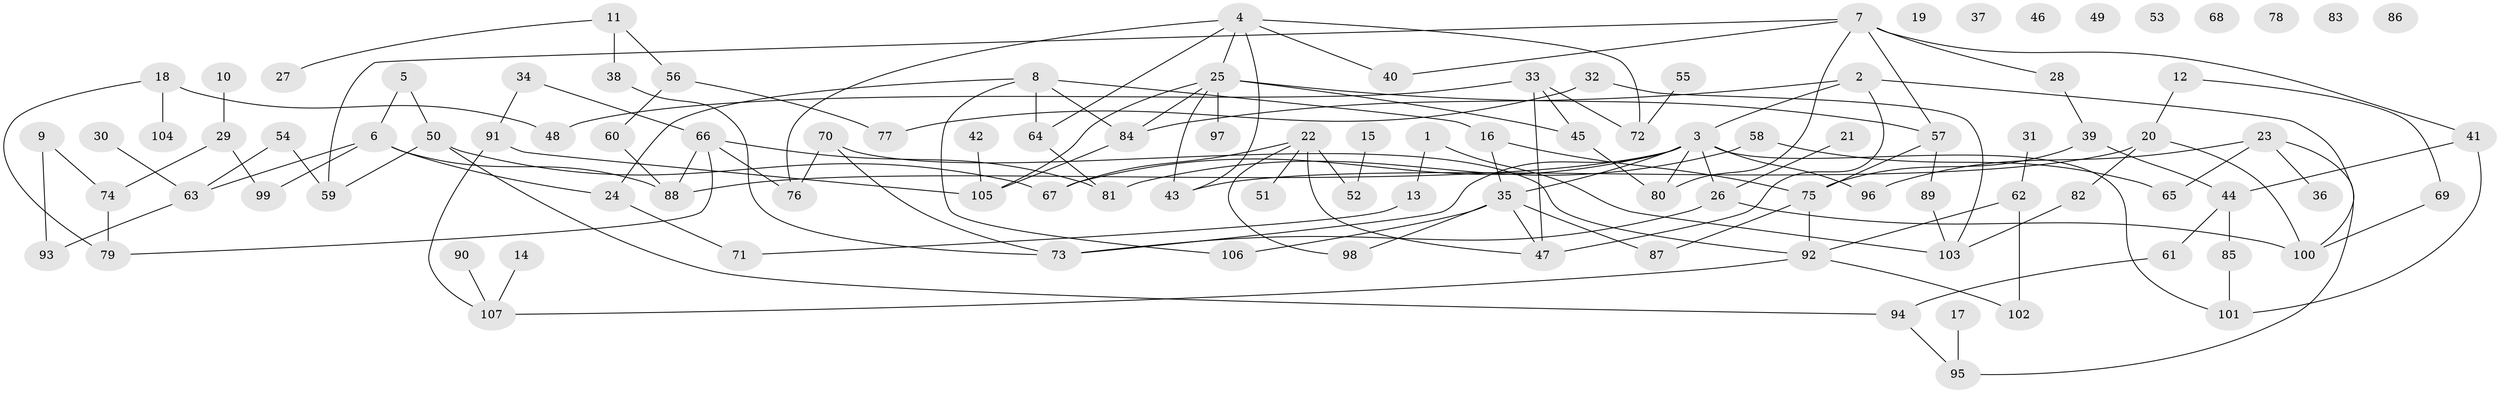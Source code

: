 // coarse degree distribution, {4: 0.046511627906976744, 13: 0.023255813953488372, 10: 0.046511627906976744, 7: 0.06976744186046512, 2: 0.20930232558139536, 3: 0.13953488372093023, 1: 0.13953488372093023, 0: 0.20930232558139536, 5: 0.09302325581395349, 6: 0.023255813953488372}
// Generated by graph-tools (version 1.1) at 2025/16/03/04/25 18:16:43]
// undirected, 107 vertices, 141 edges
graph export_dot {
graph [start="1"]
  node [color=gray90,style=filled];
  1;
  2;
  3;
  4;
  5;
  6;
  7;
  8;
  9;
  10;
  11;
  12;
  13;
  14;
  15;
  16;
  17;
  18;
  19;
  20;
  21;
  22;
  23;
  24;
  25;
  26;
  27;
  28;
  29;
  30;
  31;
  32;
  33;
  34;
  35;
  36;
  37;
  38;
  39;
  40;
  41;
  42;
  43;
  44;
  45;
  46;
  47;
  48;
  49;
  50;
  51;
  52;
  53;
  54;
  55;
  56;
  57;
  58;
  59;
  60;
  61;
  62;
  63;
  64;
  65;
  66;
  67;
  68;
  69;
  70;
  71;
  72;
  73;
  74;
  75;
  76;
  77;
  78;
  79;
  80;
  81;
  82;
  83;
  84;
  85;
  86;
  87;
  88;
  89;
  90;
  91;
  92;
  93;
  94;
  95;
  96;
  97;
  98;
  99;
  100;
  101;
  102;
  103;
  104;
  105;
  106;
  107;
  1 -- 13;
  1 -- 103;
  2 -- 3;
  2 -- 47;
  2 -- 84;
  2 -- 100;
  3 -- 26;
  3 -- 35;
  3 -- 67;
  3 -- 73;
  3 -- 80;
  3 -- 88;
  3 -- 96;
  3 -- 101;
  4 -- 25;
  4 -- 40;
  4 -- 43;
  4 -- 64;
  4 -- 72;
  4 -- 76;
  5 -- 6;
  5 -- 50;
  6 -- 24;
  6 -- 63;
  6 -- 88;
  6 -- 99;
  7 -- 28;
  7 -- 40;
  7 -- 41;
  7 -- 57;
  7 -- 59;
  7 -- 80;
  8 -- 16;
  8 -- 24;
  8 -- 64;
  8 -- 84;
  8 -- 106;
  9 -- 74;
  9 -- 93;
  10 -- 29;
  11 -- 27;
  11 -- 38;
  11 -- 56;
  12 -- 20;
  12 -- 69;
  13 -- 71;
  14 -- 107;
  15 -- 52;
  16 -- 35;
  16 -- 75;
  17 -- 95;
  18 -- 48;
  18 -- 79;
  18 -- 104;
  20 -- 43;
  20 -- 82;
  20 -- 100;
  21 -- 26;
  22 -- 47;
  22 -- 51;
  22 -- 52;
  22 -- 67;
  22 -- 98;
  23 -- 36;
  23 -- 65;
  23 -- 95;
  23 -- 96;
  24 -- 71;
  25 -- 43;
  25 -- 45;
  25 -- 57;
  25 -- 84;
  25 -- 97;
  25 -- 105;
  26 -- 73;
  26 -- 100;
  28 -- 39;
  29 -- 74;
  29 -- 99;
  30 -- 63;
  31 -- 62;
  32 -- 77;
  32 -- 103;
  33 -- 45;
  33 -- 47;
  33 -- 48;
  33 -- 72;
  34 -- 66;
  34 -- 91;
  35 -- 47;
  35 -- 87;
  35 -- 98;
  35 -- 106;
  38 -- 73;
  39 -- 44;
  39 -- 75;
  41 -- 44;
  41 -- 101;
  42 -- 105;
  44 -- 61;
  44 -- 85;
  45 -- 80;
  50 -- 59;
  50 -- 67;
  50 -- 94;
  54 -- 59;
  54 -- 63;
  55 -- 72;
  56 -- 60;
  56 -- 77;
  57 -- 75;
  57 -- 89;
  58 -- 65;
  58 -- 81;
  60 -- 88;
  61 -- 94;
  62 -- 92;
  62 -- 102;
  63 -- 93;
  64 -- 81;
  66 -- 76;
  66 -- 79;
  66 -- 81;
  66 -- 88;
  69 -- 100;
  70 -- 73;
  70 -- 76;
  70 -- 92;
  74 -- 79;
  75 -- 87;
  75 -- 92;
  82 -- 103;
  84 -- 105;
  85 -- 101;
  89 -- 103;
  90 -- 107;
  91 -- 105;
  91 -- 107;
  92 -- 102;
  92 -- 107;
  94 -- 95;
}
